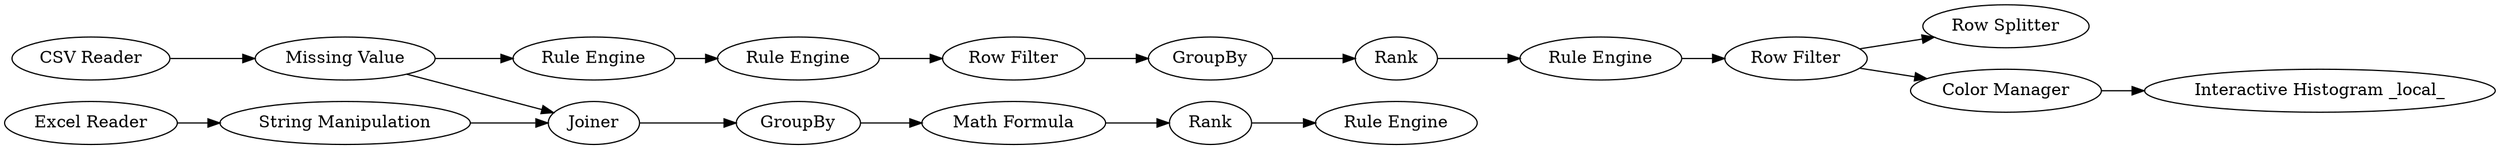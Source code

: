 digraph {
	"-4641024652971969850_2115" [label=GroupBy]
	"-4641024652971969850_2114" [label="Rule Engine"]
	"-4641024652971969850_5" [label=GroupBy]
	"-4641024652971969850_2113" [label="Rule Engine"]
	"-4641024652971969850_2118" [label="Row Splitter"]
	"-4641024652971969850_2112" [label="Row Filter"]
	"-4641024652971969850_4" [label="Missing Value"]
	"-4641024652971969850_2109" [label="Color Manager"]
	"-4641024652971969850_8" [label="Rule Engine"]
	"-4641024652971969850_2116" [label="Math Formula"]
	"-4641024652971969850_9" [label="Interactive Histogram _local_"]
	"-4641024652971969850_3" [label="String Manipulation"]
	"-4641024652971969850_1" [label="CSV Reader"]
	"-4641024652971969850_7" [label=Rank]
	"-4641024652971969850_2117" [label=Rank]
	"-4641024652971969850_2111" [label=Joiner]
	"-4641024652971969850_2" [label="Excel Reader"]
	"-4641024652971969850_2119" [label="Rule Engine"]
	"-4641024652971969850_2110" [label="Row Filter"]
	"-4641024652971969850_2115" -> "-4641024652971969850_2116"
	"-4641024652971969850_2117" -> "-4641024652971969850_2119"
	"-4641024652971969850_2113" -> "-4641024652971969850_2114"
	"-4641024652971969850_2110" -> "-4641024652971969850_5"
	"-4641024652971969850_4" -> "-4641024652971969850_2111"
	"-4641024652971969850_2112" -> "-4641024652971969850_2109"
	"-4641024652971969850_2114" -> "-4641024652971969850_2110"
	"-4641024652971969850_7" -> "-4641024652971969850_8"
	"-4641024652971969850_2116" -> "-4641024652971969850_2117"
	"-4641024652971969850_2" -> "-4641024652971969850_3"
	"-4641024652971969850_8" -> "-4641024652971969850_2112"
	"-4641024652971969850_4" -> "-4641024652971969850_2113"
	"-4641024652971969850_2109" -> "-4641024652971969850_9"
	"-4641024652971969850_2112" -> "-4641024652971969850_2118"
	"-4641024652971969850_2111" -> "-4641024652971969850_2115"
	"-4641024652971969850_5" -> "-4641024652971969850_7"
	"-4641024652971969850_1" -> "-4641024652971969850_4"
	"-4641024652971969850_3" -> "-4641024652971969850_2111"
	rankdir=LR
}
